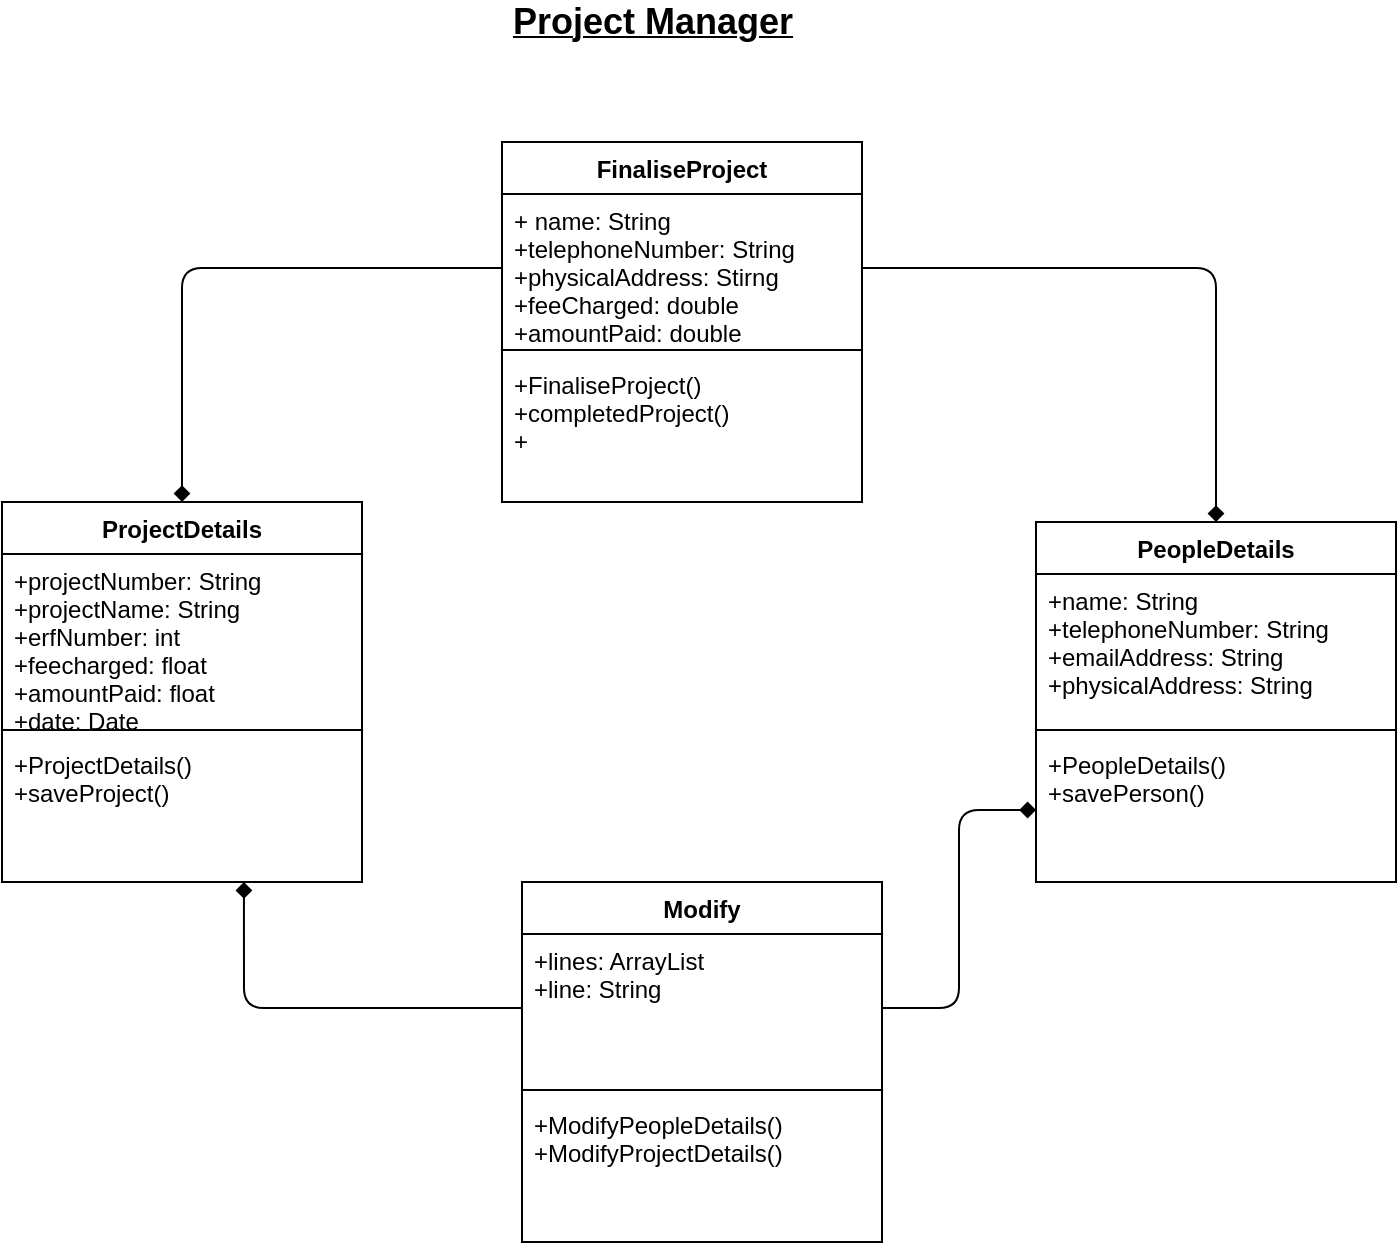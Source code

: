<mxfile version="13.6.6" type="device"><diagram id="CE3FiguQxj5bOKWKNZDQ" name="Page-1"><mxGraphModel dx="868" dy="1619" grid="1" gridSize="10" guides="1" tooltips="1" connect="1" arrows="1" fold="1" page="1" pageScale="1" pageWidth="827" pageHeight="1169" math="0" shadow="0"><root><mxCell id="0"/><mxCell id="1" parent="0"/><mxCell id="vxP2TiMqdaPD_QlMcYau-11" value="ProjectDetails" style="swimlane;fontStyle=1;align=center;verticalAlign=top;childLayout=stackLayout;horizontal=1;startSize=26;horizontalStack=0;resizeParent=1;resizeParentMax=0;resizeLast=0;collapsible=1;marginBottom=0;" vertex="1" parent="1"><mxGeometry x="130" y="-720" width="180" height="190" as="geometry"/></mxCell><mxCell id="vxP2TiMqdaPD_QlMcYau-12" value="+projectNumber: String&#10;+projectName: String&#10;+erfNumber: int&#10;+feecharged: float&#10;+amountPaid: float&#10;+date: Date" style="text;strokeColor=none;fillColor=none;align=left;verticalAlign=top;spacingLeft=4;spacingRight=4;overflow=hidden;rotatable=0;points=[[0,0.5],[1,0.5]];portConstraint=eastwest;" vertex="1" parent="vxP2TiMqdaPD_QlMcYau-11"><mxGeometry y="26" width="180" height="84" as="geometry"/></mxCell><mxCell id="vxP2TiMqdaPD_QlMcYau-13" value="" style="line;strokeWidth=1;fillColor=none;align=left;verticalAlign=middle;spacingTop=-1;spacingLeft=3;spacingRight=3;rotatable=0;labelPosition=right;points=[];portConstraint=eastwest;" vertex="1" parent="vxP2TiMqdaPD_QlMcYau-11"><mxGeometry y="110" width="180" height="8" as="geometry"/></mxCell><mxCell id="vxP2TiMqdaPD_QlMcYau-14" value="+ProjectDetails()&#10;+saveProject()" style="text;strokeColor=none;fillColor=none;align=left;verticalAlign=top;spacingLeft=4;spacingRight=4;overflow=hidden;rotatable=0;points=[[0,0.5],[1,0.5]];portConstraint=eastwest;" vertex="1" parent="vxP2TiMqdaPD_QlMcYau-11"><mxGeometry y="118" width="180" height="72" as="geometry"/></mxCell><mxCell id="vxP2TiMqdaPD_QlMcYau-6" value="PeopleDetails" style="swimlane;fontStyle=1;align=center;verticalAlign=top;childLayout=stackLayout;horizontal=1;startSize=26;horizontalStack=0;resizeParent=1;resizeParentMax=0;resizeLast=0;collapsible=1;marginBottom=0;" vertex="1" parent="1"><mxGeometry x="647" y="-710" width="180" height="180" as="geometry"/></mxCell><mxCell id="vxP2TiMqdaPD_QlMcYau-7" value="+name: String&#10;+telephoneNumber: String&#10;+emailAddress: String&#10;+physicalAddress: String" style="text;strokeColor=none;fillColor=none;align=left;verticalAlign=top;spacingLeft=4;spacingRight=4;overflow=hidden;rotatable=0;points=[[0,0.5],[1,0.5]];portConstraint=eastwest;" vertex="1" parent="vxP2TiMqdaPD_QlMcYau-6"><mxGeometry y="26" width="180" height="74" as="geometry"/></mxCell><mxCell id="vxP2TiMqdaPD_QlMcYau-8" value="" style="line;strokeWidth=1;fillColor=none;align=left;verticalAlign=middle;spacingTop=-1;spacingLeft=3;spacingRight=3;rotatable=0;labelPosition=right;points=[];portConstraint=eastwest;" vertex="1" parent="vxP2TiMqdaPD_QlMcYau-6"><mxGeometry y="100" width="180" height="8" as="geometry"/></mxCell><mxCell id="vxP2TiMqdaPD_QlMcYau-9" value="+PeopleDetails()&#10;+savePerson()" style="text;strokeColor=none;fillColor=none;align=left;verticalAlign=top;spacingLeft=4;spacingRight=4;overflow=hidden;rotatable=0;points=[[0,0.5],[1,0.5]];portConstraint=eastwest;" vertex="1" parent="vxP2TiMqdaPD_QlMcYau-6"><mxGeometry y="108" width="180" height="72" as="geometry"/></mxCell><mxCell id="vxP2TiMqdaPD_QlMcYau-1" value="Modify" style="swimlane;fontStyle=1;align=center;verticalAlign=top;childLayout=stackLayout;horizontal=1;startSize=26;horizontalStack=0;resizeParent=1;resizeParentMax=0;resizeLast=0;collapsible=1;marginBottom=0;" vertex="1" parent="1"><mxGeometry x="390" y="-530" width="180" height="180" as="geometry"/></mxCell><mxCell id="vxP2TiMqdaPD_QlMcYau-2" value="+lines: ArrayList&#10;+line: String" style="text;strokeColor=none;fillColor=none;align=left;verticalAlign=top;spacingLeft=4;spacingRight=4;overflow=hidden;rotatable=0;points=[[0,0.5],[1,0.5]];portConstraint=eastwest;" vertex="1" parent="vxP2TiMqdaPD_QlMcYau-1"><mxGeometry y="26" width="180" height="74" as="geometry"/></mxCell><mxCell id="vxP2TiMqdaPD_QlMcYau-3" value="" style="line;strokeWidth=1;fillColor=none;align=left;verticalAlign=middle;spacingTop=-1;spacingLeft=3;spacingRight=3;rotatable=0;labelPosition=right;points=[];portConstraint=eastwest;" vertex="1" parent="vxP2TiMqdaPD_QlMcYau-1"><mxGeometry y="100" width="180" height="8" as="geometry"/></mxCell><mxCell id="vxP2TiMqdaPD_QlMcYau-4" value="+ModifyPeopleDetails()&#10;+ModifyProjectDetails()" style="text;strokeColor=none;fillColor=none;align=left;verticalAlign=top;spacingLeft=4;spacingRight=4;overflow=hidden;rotatable=0;points=[[0,0.5],[1,0.5]];portConstraint=eastwest;" vertex="1" parent="vxP2TiMqdaPD_QlMcYau-1"><mxGeometry y="108" width="180" height="72" as="geometry"/></mxCell><mxCell id="9XzSpcO9_q3TQupLfqXL-1" value="FinaliseProject" style="swimlane;fontStyle=1;align=center;verticalAlign=top;childLayout=stackLayout;horizontal=1;startSize=26;horizontalStack=0;resizeParent=1;resizeParentMax=0;resizeLast=0;collapsible=1;marginBottom=0;" parent="1" vertex="1"><mxGeometry x="380" y="-900" width="180" height="180" as="geometry"/></mxCell><mxCell id="9XzSpcO9_q3TQupLfqXL-2" value="+ name: String&#10;+telephoneNumber: String&#10;+physicalAddress: Stirng&#10;+feeCharged: double&#10;+amountPaid: double" style="text;strokeColor=none;fillColor=none;align=left;verticalAlign=top;spacingLeft=4;spacingRight=4;overflow=hidden;rotatable=0;points=[[0,0.5],[1,0.5]];portConstraint=eastwest;" parent="9XzSpcO9_q3TQupLfqXL-1" vertex="1"><mxGeometry y="26" width="180" height="74" as="geometry"/></mxCell><mxCell id="9XzSpcO9_q3TQupLfqXL-3" value="" style="line;strokeWidth=1;fillColor=none;align=left;verticalAlign=middle;spacingTop=-1;spacingLeft=3;spacingRight=3;rotatable=0;labelPosition=right;points=[];portConstraint=eastwest;" parent="9XzSpcO9_q3TQupLfqXL-1" vertex="1"><mxGeometry y="100" width="180" height="8" as="geometry"/></mxCell><mxCell id="9XzSpcO9_q3TQupLfqXL-4" value="+FinaliseProject()&#10;+completedProject()&#10;+" style="text;strokeColor=none;fillColor=none;align=left;verticalAlign=top;spacingLeft=4;spacingRight=4;overflow=hidden;rotatable=0;points=[[0,0.5],[1,0.5]];portConstraint=eastwest;" parent="9XzSpcO9_q3TQupLfqXL-1" vertex="1"><mxGeometry y="108" width="180" height="72" as="geometry"/></mxCell><mxCell id="vxP2TiMqdaPD_QlMcYau-24" style="edgeStyle=orthogonalEdgeStyle;rounded=1;orthogonalLoop=1;jettySize=auto;html=1;exitX=0;exitY=0.5;exitDx=0;exitDy=0;endArrow=diamond;endFill=1;" edge="1" parent="1" source="9XzSpcO9_q3TQupLfqXL-2" target="vxP2TiMqdaPD_QlMcYau-11"><mxGeometry relative="1" as="geometry"/></mxCell><mxCell id="vxP2TiMqdaPD_QlMcYau-25" style="edgeStyle=orthogonalEdgeStyle;rounded=1;orthogonalLoop=1;jettySize=auto;html=1;entryX=0.5;entryY=0;entryDx=0;entryDy=0;endArrow=diamond;endFill=1;" edge="1" parent="1" source="9XzSpcO9_q3TQupLfqXL-2" target="vxP2TiMqdaPD_QlMcYau-6"><mxGeometry relative="1" as="geometry"/></mxCell><mxCell id="vxP2TiMqdaPD_QlMcYau-26" style="edgeStyle=orthogonalEdgeStyle;rounded=1;orthogonalLoop=1;jettySize=auto;html=1;exitX=0;exitY=0.5;exitDx=0;exitDy=0;entryX=0.672;entryY=1;entryDx=0;entryDy=0;entryPerimeter=0;endArrow=diamond;endFill=1;" edge="1" parent="1" source="vxP2TiMqdaPD_QlMcYau-2" target="vxP2TiMqdaPD_QlMcYau-14"><mxGeometry relative="1" as="geometry"/></mxCell><mxCell id="vxP2TiMqdaPD_QlMcYau-27" style="edgeStyle=orthogonalEdgeStyle;rounded=1;orthogonalLoop=1;jettySize=auto;html=1;exitX=1;exitY=0.5;exitDx=0;exitDy=0;entryX=0;entryY=0.5;entryDx=0;entryDy=0;endArrow=diamond;endFill=1;" edge="1" parent="1" source="vxP2TiMqdaPD_QlMcYau-2" target="vxP2TiMqdaPD_QlMcYau-9"><mxGeometry relative="1" as="geometry"/></mxCell><mxCell id="vxP2TiMqdaPD_QlMcYau-28" value="&lt;b&gt;&lt;u&gt;&lt;font style=&quot;font-size: 18px&quot;&gt;Project Manager&lt;/font&gt;&lt;/u&gt;&lt;/b&gt;" style="text;html=1;align=center;verticalAlign=middle;resizable=0;points=[];autosize=1;" vertex="1" parent="1"><mxGeometry x="375" y="-970" width="160" height="20" as="geometry"/></mxCell></root></mxGraphModel></diagram></mxfile>